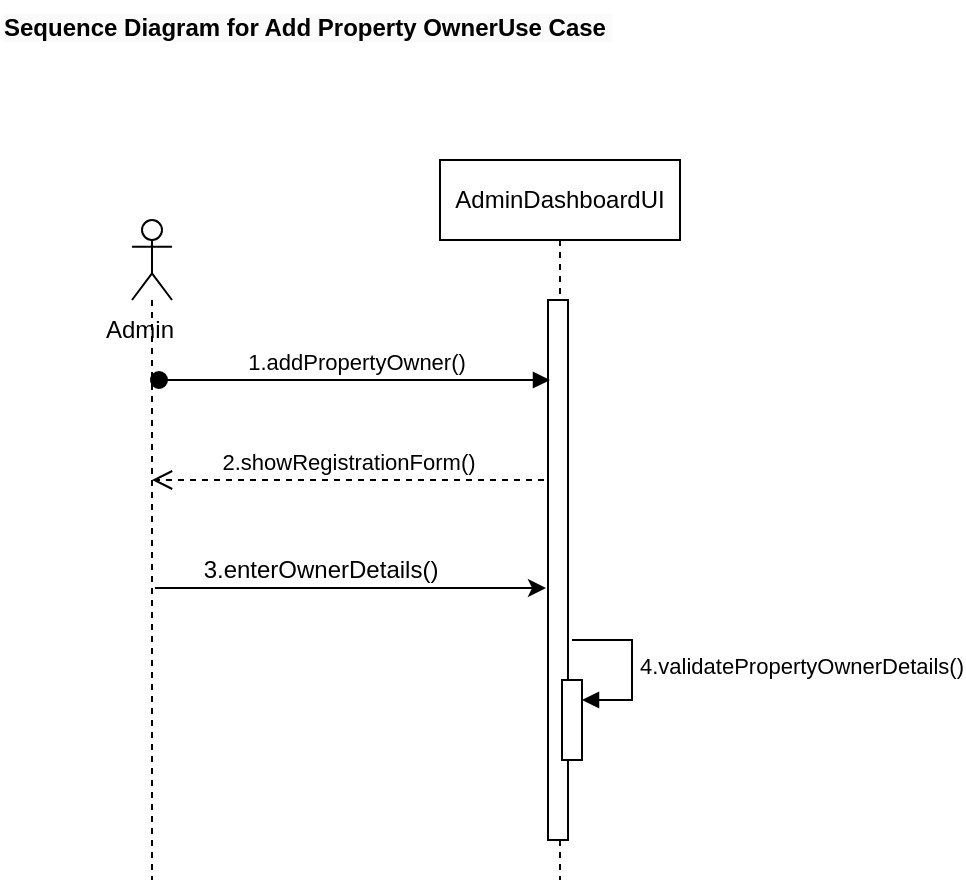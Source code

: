 <mxfile version="26.1.0">
  <diagram name="Page-1" id="2YBvvXClWsGukQMizWep">
    <mxGraphModel dx="954" dy="639" grid="1" gridSize="10" guides="1" tooltips="1" connect="1" arrows="1" fold="1" page="1" pageScale="1" pageWidth="850" pageHeight="1100" math="0" shadow="0">
      <root>
        <mxCell id="0" />
        <mxCell id="1" parent="0" />
        <mxCell id="aM9ryv3xv72pqoxQDRHE-1" value="AdminDashboardUI" style="shape=umlLifeline;perimeter=lifelinePerimeter;whiteSpace=wrap;html=1;container=0;dropTarget=0;collapsible=0;recursiveResize=0;outlineConnect=0;portConstraint=eastwest;newEdgeStyle={&quot;edgeStyle&quot;:&quot;elbowEdgeStyle&quot;,&quot;elbow&quot;:&quot;vertical&quot;,&quot;curved&quot;:0,&quot;rounded&quot;:0};" parent="1" vertex="1">
          <mxGeometry x="280" y="160" width="120" height="360" as="geometry" />
        </mxCell>
        <mxCell id="aM9ryv3xv72pqoxQDRHE-2" value="" style="html=1;points=[];perimeter=orthogonalPerimeter;outlineConnect=0;targetShapes=umlLifeline;portConstraint=eastwest;newEdgeStyle={&quot;edgeStyle&quot;:&quot;elbowEdgeStyle&quot;,&quot;elbow&quot;:&quot;vertical&quot;,&quot;curved&quot;:0,&quot;rounded&quot;:0};" parent="aM9ryv3xv72pqoxQDRHE-1" vertex="1">
          <mxGeometry x="54" y="70" width="10" height="270" as="geometry" />
        </mxCell>
        <mxCell id="aM9ryv3xv72pqoxQDRHE-3" value="1.addPropertyOwner()" style="html=1;verticalAlign=bottom;startArrow=oval;endArrow=block;startSize=8;edgeStyle=elbowEdgeStyle;elbow=vertical;curved=0;rounded=0;" parent="aM9ryv3xv72pqoxQDRHE-1" edge="1">
          <mxGeometry x="0.003" relative="1" as="geometry">
            <mxPoint x="-140.5" y="110" as="sourcePoint" />
            <mxPoint x="55" y="110" as="targetPoint" />
            <mxPoint as="offset" />
          </mxGeometry>
        </mxCell>
        <mxCell id="_dhkvyvOZQL74KMTTDbF-1" value="&lt;span style=&quot;color: rgb(0, 0, 0); font-family: Helvetica; font-size: 12px; font-style: normal; font-variant-ligatures: normal; font-variant-caps: normal; letter-spacing: normal; orphans: 2; text-align: center; text-indent: 0px; text-transform: none; widows: 2; word-spacing: 0px; -webkit-text-stroke-width: 0px; white-space: normal; background-color: rgb(251, 251, 251); text-decoration-thickness: initial; text-decoration-style: initial; text-decoration-color: initial; float: none; display: inline !important;&quot;&gt;&lt;b&gt;Sequence Diagram for Add Property OwnerUse Case&amp;nbsp;&lt;/b&gt;&lt;/span&gt;" style="text;whiteSpace=wrap;html=1;" vertex="1" parent="1">
          <mxGeometry x="60" y="80" width="330" height="40" as="geometry" />
        </mxCell>
        <mxCell id="_dhkvyvOZQL74KMTTDbF-2" value="" style="shape=umlLifeline;perimeter=lifelinePerimeter;whiteSpace=wrap;html=1;container=1;dropTarget=0;collapsible=0;recursiveResize=0;outlineConnect=0;portConstraint=eastwest;newEdgeStyle={&quot;curved&quot;:0,&quot;rounded&quot;:0};participant=umlActor;" vertex="1" parent="1">
          <mxGeometry x="126" y="190" width="20" height="330" as="geometry" />
        </mxCell>
        <mxCell id="_dhkvyvOZQL74KMTTDbF-3" value="Admin" style="text;html=1;align=center;verticalAlign=middle;whiteSpace=wrap;rounded=0;" vertex="1" parent="1">
          <mxGeometry x="100" y="230" width="60" height="30" as="geometry" />
        </mxCell>
        <mxCell id="_dhkvyvOZQL74KMTTDbF-4" value="2.showRegistrationForm()" style="html=1;verticalAlign=bottom;endArrow=open;dashed=1;endSize=8;curved=0;rounded=0;" edge="1" parent="1" target="_dhkvyvOZQL74KMTTDbF-2">
          <mxGeometry relative="1" as="geometry">
            <mxPoint x="332" y="320" as="sourcePoint" />
            <mxPoint x="141.5" y="320" as="targetPoint" />
          </mxGeometry>
        </mxCell>
        <mxCell id="_dhkvyvOZQL74KMTTDbF-6" value="" style="endArrow=classic;html=1;rounded=0;" edge="1" parent="1">
          <mxGeometry width="50" height="50" relative="1" as="geometry">
            <mxPoint x="137.5" y="374" as="sourcePoint" />
            <mxPoint x="333" y="374" as="targetPoint" />
          </mxGeometry>
        </mxCell>
        <mxCell id="_dhkvyvOZQL74KMTTDbF-7" value="3.enterOwnerDetails()" style="text;html=1;align=center;verticalAlign=middle;resizable=0;points=[];autosize=1;strokeColor=none;fillColor=none;" vertex="1" parent="1">
          <mxGeometry x="150" y="350" width="140" height="30" as="geometry" />
        </mxCell>
        <mxCell id="_dhkvyvOZQL74KMTTDbF-10" value="" style="html=1;points=[[0,0,0,0,5],[0,1,0,0,-5],[1,0,0,0,5],[1,1,0,0,-5]];perimeter=orthogonalPerimeter;outlineConnect=0;targetShapes=umlLifeline;portConstraint=eastwest;newEdgeStyle={&quot;curved&quot;:0,&quot;rounded&quot;:0};" vertex="1" parent="1">
          <mxGeometry x="341" y="420" width="10" height="40" as="geometry" />
        </mxCell>
        <mxCell id="_dhkvyvOZQL74KMTTDbF-11" value="4.validatePropertyOwnerDetails()" style="html=1;align=left;spacingLeft=2;endArrow=block;rounded=0;edgeStyle=orthogonalEdgeStyle;curved=0;rounded=0;" edge="1" target="_dhkvyvOZQL74KMTTDbF-10" parent="1">
          <mxGeometry relative="1" as="geometry">
            <mxPoint x="346" y="400" as="sourcePoint" />
            <Array as="points">
              <mxPoint x="376" y="430" />
            </Array>
          </mxGeometry>
        </mxCell>
      </root>
    </mxGraphModel>
  </diagram>
</mxfile>
